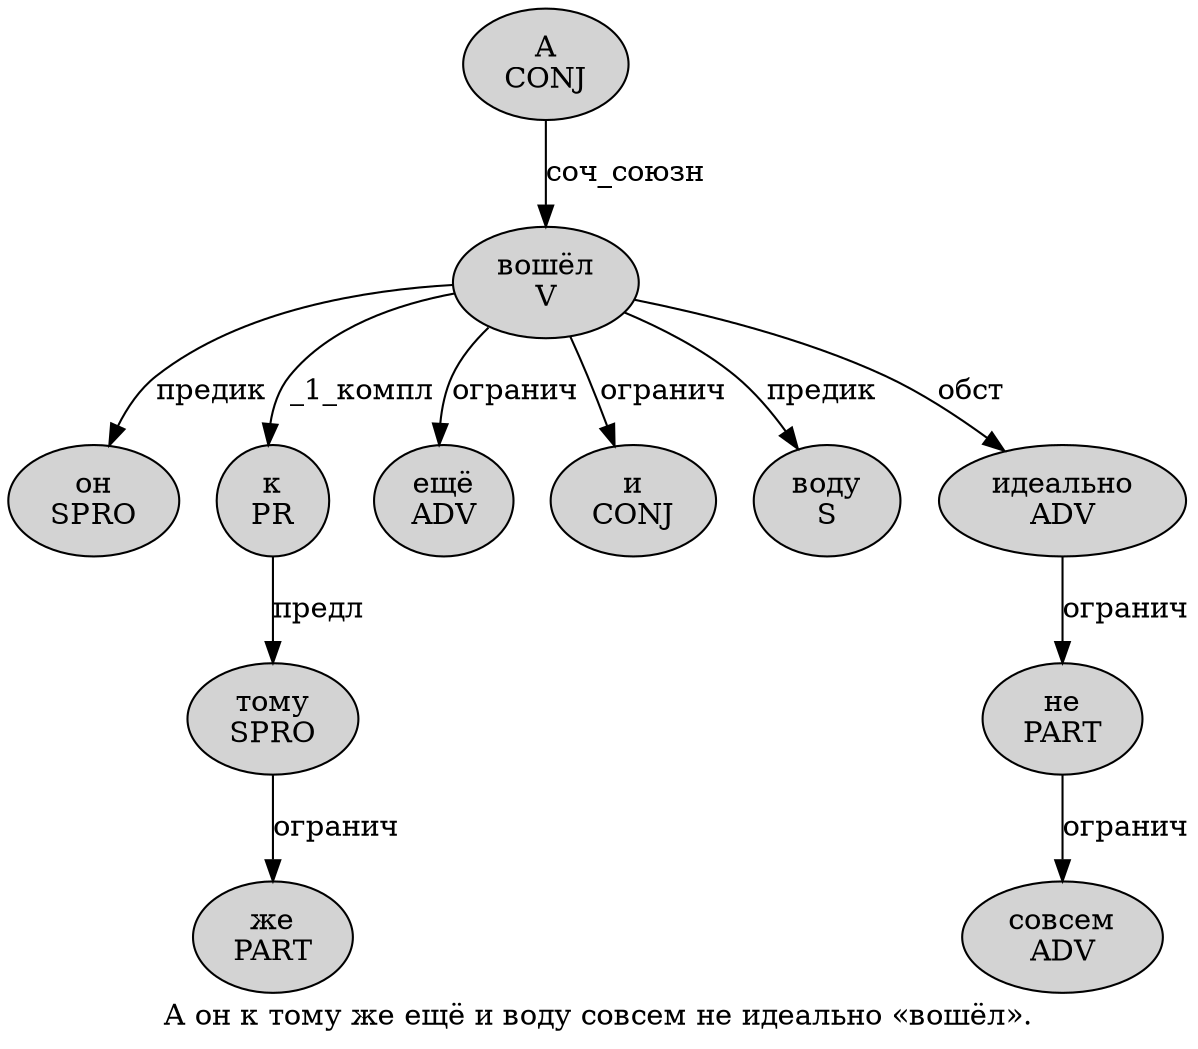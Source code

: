digraph SENTENCE_5009 {
	graph [label="А он к тому же ещё и воду совсем не идеально «вошёл»."]
	node [style=filled]
		0 [label="А
CONJ" color="" fillcolor=lightgray penwidth=1 shape=ellipse]
		1 [label="он
SPRO" color="" fillcolor=lightgray penwidth=1 shape=ellipse]
		2 [label="к
PR" color="" fillcolor=lightgray penwidth=1 shape=ellipse]
		3 [label="тому
SPRO" color="" fillcolor=lightgray penwidth=1 shape=ellipse]
		4 [label="же
PART" color="" fillcolor=lightgray penwidth=1 shape=ellipse]
		5 [label="ещё
ADV" color="" fillcolor=lightgray penwidth=1 shape=ellipse]
		6 [label="и
CONJ" color="" fillcolor=lightgray penwidth=1 shape=ellipse]
		7 [label="воду
S" color="" fillcolor=lightgray penwidth=1 shape=ellipse]
		8 [label="совсем
ADV" color="" fillcolor=lightgray penwidth=1 shape=ellipse]
		9 [label="не
PART" color="" fillcolor=lightgray penwidth=1 shape=ellipse]
		10 [label="идеально
ADV" color="" fillcolor=lightgray penwidth=1 shape=ellipse]
		12 [label="вошёл
V" color="" fillcolor=lightgray penwidth=1 shape=ellipse]
			2 -> 3 [label="предл"]
			10 -> 9 [label="огранич"]
			0 -> 12 [label="соч_союзн"]
			3 -> 4 [label="огранич"]
			9 -> 8 [label="огранич"]
			12 -> 1 [label="предик"]
			12 -> 2 [label="_1_компл"]
			12 -> 5 [label="огранич"]
			12 -> 6 [label="огранич"]
			12 -> 7 [label="предик"]
			12 -> 10 [label="обст"]
}